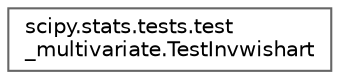 digraph "Graphical Class Hierarchy"
{
 // LATEX_PDF_SIZE
  bgcolor="transparent";
  edge [fontname=Helvetica,fontsize=10,labelfontname=Helvetica,labelfontsize=10];
  node [fontname=Helvetica,fontsize=10,shape=box,height=0.2,width=0.4];
  rankdir="LR";
  Node0 [id="Node000000",label="scipy.stats.tests.test\l_multivariate.TestInvwishart",height=0.2,width=0.4,color="grey40", fillcolor="white", style="filled",URL="$d6/dc7/classscipy_1_1stats_1_1tests_1_1test__multivariate_1_1TestInvwishart.html",tooltip=" "];
}
